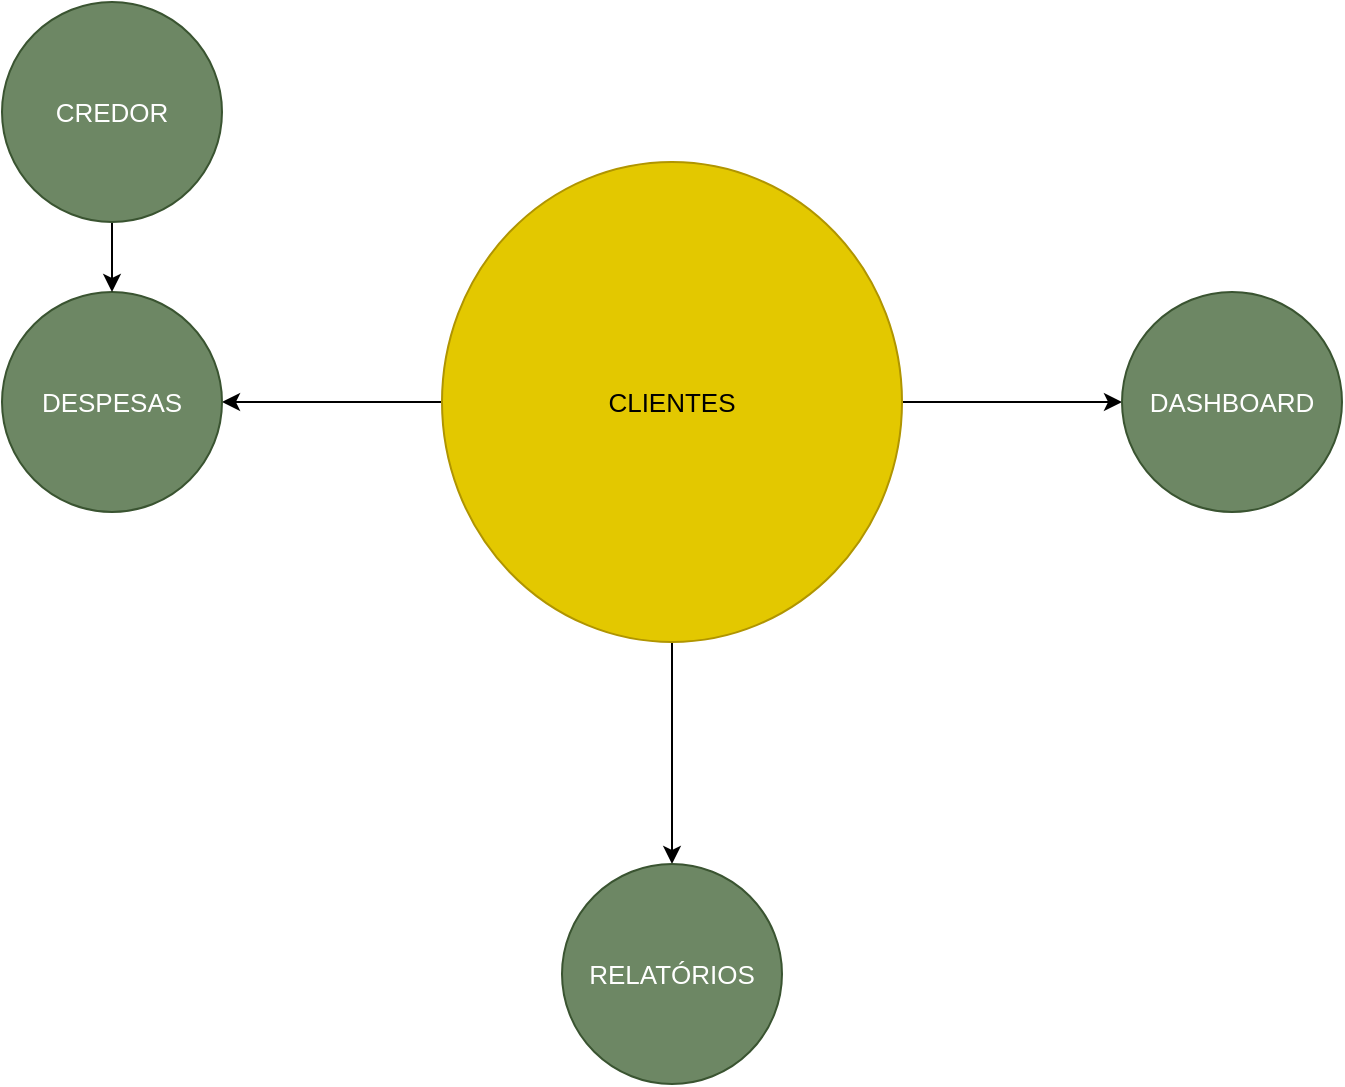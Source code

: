 <mxfile>
    <diagram name="MVP" id="hhVdmG7qp3-gSnd729h2">
        <mxGraphModel dx="2555" dy="792" grid="1" gridSize="10" guides="1" tooltips="1" connect="1" arrows="1" fold="1" page="1" pageScale="1" pageWidth="1169" pageHeight="827" math="0" shadow="0">
            <root>
                <mxCell id="iS8EpkCe7OQIAsiuieth-0"/>
                <mxCell id="iS8EpkCe7OQIAsiuieth-1" parent="iS8EpkCe7OQIAsiuieth-0"/>
                <mxCell id="uiXyijxEQFmW8_uioSfv-3" value="" style="edgeStyle=none;html=1;fontSize=13;fontColor=#FFFFFF;" parent="iS8EpkCe7OQIAsiuieth-1" source="uiXyijxEQFmW8_uioSfv-1" target="uiXyijxEQFmW8_uioSfv-2" edge="1">
                    <mxGeometry relative="1" as="geometry"/>
                </mxCell>
                <mxCell id="uiXyijxEQFmW8_uioSfv-7" style="edgeStyle=none;html=1;fontSize=13;fontColor=#FFFFFF;" parent="iS8EpkCe7OQIAsiuieth-1" source="uiXyijxEQFmW8_uioSfv-1" target="uiXyijxEQFmW8_uioSfv-5" edge="1">
                    <mxGeometry relative="1" as="geometry"/>
                </mxCell>
                <mxCell id="uiXyijxEQFmW8_uioSfv-8" style="edgeStyle=none;html=1;fontSize=13;fontColor=#FFFFFF;" parent="iS8EpkCe7OQIAsiuieth-1" source="uiXyijxEQFmW8_uioSfv-1" target="uiXyijxEQFmW8_uioSfv-6" edge="1">
                    <mxGeometry relative="1" as="geometry"/>
                </mxCell>
                <mxCell id="uiXyijxEQFmW8_uioSfv-1" value="CLIENTES" style="ellipse;whiteSpace=wrap;html=1;labelBackgroundColor=none;fontSize=13;fontColor=#000000;fillColor=#e3c800;strokeColor=#B09500;" parent="iS8EpkCe7OQIAsiuieth-1" vertex="1">
                    <mxGeometry x="-680" y="170" width="230" height="240" as="geometry"/>
                </mxCell>
                <mxCell id="uiXyijxEQFmW8_uioSfv-2" value="DESPESAS" style="ellipse;whiteSpace=wrap;html=1;fontSize=13;fillColor=#6d8764;strokeColor=#3A5431;fontColor=#ffffff;labelBackgroundColor=none;" parent="iS8EpkCe7OQIAsiuieth-1" vertex="1">
                    <mxGeometry x="-900" y="235" width="110" height="110" as="geometry"/>
                </mxCell>
                <mxCell id="uiXyijxEQFmW8_uioSfv-5" value="RELATÓRIOS" style="ellipse;whiteSpace=wrap;html=1;fontSize=13;fillColor=#6d8764;strokeColor=#3A5431;fontColor=#ffffff;labelBackgroundColor=none;" parent="iS8EpkCe7OQIAsiuieth-1" vertex="1">
                    <mxGeometry x="-620" y="521" width="110" height="110" as="geometry"/>
                </mxCell>
                <mxCell id="uiXyijxEQFmW8_uioSfv-6" value="DASHBOARD" style="ellipse;whiteSpace=wrap;html=1;fontSize=13;fillColor=#6d8764;strokeColor=#3A5431;fontColor=#ffffff;labelBackgroundColor=none;" parent="iS8EpkCe7OQIAsiuieth-1" vertex="1">
                    <mxGeometry x="-340" y="235" width="110" height="110" as="geometry"/>
                </mxCell>
                <mxCell id="2wQi7yKof2jVpvxt2dDd-2" style="edgeStyle=none;html=1;" edge="1" parent="iS8EpkCe7OQIAsiuieth-1" source="2wQi7yKof2jVpvxt2dDd-0" target="uiXyijxEQFmW8_uioSfv-2">
                    <mxGeometry relative="1" as="geometry"/>
                </mxCell>
                <mxCell id="2wQi7yKof2jVpvxt2dDd-0" value="CREDOR" style="ellipse;whiteSpace=wrap;html=1;fontSize=13;fillColor=#6d8764;strokeColor=#3A5431;fontColor=#ffffff;labelBackgroundColor=none;" vertex="1" parent="iS8EpkCe7OQIAsiuieth-1">
                    <mxGeometry x="-900" y="90" width="110" height="110" as="geometry"/>
                </mxCell>
            </root>
        </mxGraphModel>
    </diagram>
    <diagram id="m8KbccVwNlPYS12_Y0ul" name="GERAL">
        <mxGraphModel dx="2555" dy="792" grid="1" gridSize="10" guides="1" tooltips="1" connect="1" arrows="1" fold="1" page="1" pageScale="1" pageWidth="1169" pageHeight="827" math="0" shadow="0">
            <root>
                <mxCell id="0"/>
                <mxCell id="1" parent="0"/>
                <mxCell id="35" style="edgeStyle=none;html=1;" parent="1" source="19" target="21" edge="1">
                    <mxGeometry relative="1" as="geometry"/>
                </mxCell>
                <mxCell id="3HYYnUChuafPypSdd81E-50" style="edgeStyle=none;html=1;" parent="1" source="19" target="3HYYnUChuafPypSdd81E-49" edge="1">
                    <mxGeometry relative="1" as="geometry"/>
                </mxCell>
                <mxCell id="3HYYnUChuafPypSdd81E-51" style="edgeStyle=none;html=1;entryX=0.125;entryY=1;entryDx=0;entryDy=0;entryPerimeter=0;" parent="1" source="19" target="3HYYnUChuafPypSdd81E-49" edge="1">
                    <mxGeometry relative="1" as="geometry"/>
                </mxCell>
                <mxCell id="3HYYnUChuafPypSdd81E-52" style="edgeStyle=none;html=1;entryX=0.877;entryY=0.987;entryDx=0;entryDy=0;entryPerimeter=0;" parent="1" source="19" target="3HYYnUChuafPypSdd81E-49" edge="1">
                    <mxGeometry relative="1" as="geometry"/>
                </mxCell>
                <mxCell id="19" value="CLIENTES" style="rounded=0;whiteSpace=wrap;html=1;fillColor=#60a917;fontColor=#ffffff;strokeColor=#2D7600;" parent="1" vertex="1">
                    <mxGeometry x="-1010" y="194" width="120" height="60" as="geometry"/>
                </mxCell>
                <mxCell id="zc49DEDfpydwbZF_Wj0T-52" style="edgeStyle=none;html=1;" parent="1" source="20" target="zc49DEDfpydwbZF_Wj0T-49" edge="1">
                    <mxGeometry relative="1" as="geometry"/>
                </mxCell>
                <mxCell id="20" value="DESPESAS" style="rounded=0;whiteSpace=wrap;html=1;fillColor=#0050ef;fontColor=#ffffff;strokeColor=#001DBC;" parent="1" vertex="1">
                    <mxGeometry x="-600" y="328" width="120" height="60" as="geometry"/>
                </mxCell>
                <mxCell id="26" style="edgeStyle=none;html=1;startArrow=none;" parent="1" source="37" target="20" edge="1">
                    <mxGeometry relative="1" as="geometry">
                        <mxPoint x="-800" y="484" as="targetPoint"/>
                    </mxGeometry>
                </mxCell>
                <mxCell id="21" value="SIMULAÇÃO DE FINANCIAMENTO" style="rounded=0;whiteSpace=wrap;html=1;fillColor=#6d8764;fontColor=#ffffff;strokeColor=#3A5431;" parent="1" vertex="1">
                    <mxGeometry x="-1010" y="328" width="120" height="60" as="geometry"/>
                </mxCell>
                <mxCell id="38" value="" style="edgeStyle=none;html=1;endArrow=none;" parent="1" source="21" target="37" edge="1">
                    <mxGeometry relative="1" as="geometry">
                        <mxPoint x="-890" y="358.878" as="sourcePoint"/>
                        <mxPoint x="-600" y="363.122" as="targetPoint"/>
                    </mxGeometry>
                </mxCell>
                <mxCell id="37" value="TRANSFORMAR ESSA SIMULAÇÃO EM LANÇAMENTOS" style="rhombus;whiteSpace=wrap;html=1;fillColor=#6a00ff;fontColor=#ffffff;strokeColor=#3700CC;" parent="1" vertex="1">
                    <mxGeometry x="-820" y="288" width="140" height="140" as="geometry"/>
                </mxCell>
                <mxCell id="42" style="edgeStyle=none;html=1;" parent="1" source="39" target="20" edge="1">
                    <mxGeometry relative="1" as="geometry"/>
                </mxCell>
                <mxCell id="46" style="edgeStyle=none;html=1;exitX=1;exitY=0.5;exitDx=0;exitDy=0;entryX=0;entryY=0.5;entryDx=0;entryDy=0;" parent="1" source="39" target="44" edge="1">
                    <mxGeometry relative="1" as="geometry"/>
                </mxCell>
                <mxCell id="39" value="TABELA EVENTOS FINANCEIROS" style="rounded=0;whiteSpace=wrap;html=1;fillColor=#a20025;fontColor=#ffffff;strokeColor=#6F0000;" parent="1" vertex="1">
                    <mxGeometry x="-600" y="520" width="120" height="60" as="geometry"/>
                </mxCell>
                <mxCell id="47" style="edgeStyle=none;html=1;exitX=1;exitY=0.75;exitDx=0;exitDy=0;" parent="1" source="39" target="45" edge="1">
                    <mxGeometry relative="1" as="geometry">
                        <mxPoint x="-480" y="604" as="sourcePoint"/>
                    </mxGeometry>
                </mxCell>
                <mxCell id="44" value="RELATÓRIOS" style="rounded=0;whiteSpace=wrap;html=1;fillColor=#fa6800;fontColor=#000000;strokeColor=#C73500;" parent="1" vertex="1">
                    <mxGeometry x="-420" y="474" width="120" height="60" as="geometry"/>
                </mxCell>
                <mxCell id="45" value="EXPORTAÇÃO" style="rounded=0;whiteSpace=wrap;html=1;fillColor=#fa6800;fontColor=#000000;strokeColor=#C73500;" parent="1" vertex="1">
                    <mxGeometry x="-420" y="604" width="120" height="60" as="geometry"/>
                </mxCell>
                <mxCell id="48" value="Estas modalidades de parcelamento surgem uma nova de tempos em tempos, são os famosos planos refis" style="text;html=1;strokeColor=none;fillColor=none;align=left;verticalAlign=middle;whiteSpace=wrap;rounded=0;" parent="1" vertex="1">
                    <mxGeometry x="-260" y="270" width="210" height="55" as="geometry"/>
                </mxCell>
                <mxCell id="49" value="&lt;span style=&quot;text-align: left;&quot;&gt;FORMAS DE PARCELAMENTO&lt;/span&gt;&lt;br style=&quot;text-align: left;&quot;&gt;&lt;span style=&quot;text-align: left;&quot;&gt;(MODELO CONVENCIONAL E HELP)&lt;/span&gt;" style="rounded=0;whiteSpace=wrap;html=1;fillColor=#0050ef;fontColor=#ffffff;strokeColor=#001DBC;" parent="1" vertex="1">
                    <mxGeometry x="-260" y="330" width="190" height="60" as="geometry"/>
                </mxCell>
                <mxCell id="3HYYnUChuafPypSdd81E-49" value="CONTAS CORRENTES" style="rounded=0;whiteSpace=wrap;html=1;fillColor=#d80073;fontColor=#ffffff;strokeColor=#A50040;" parent="1" vertex="1">
                    <mxGeometry x="-1010" y="90" width="120" height="60" as="geometry"/>
                </mxCell>
                <mxCell id="zc49DEDfpydwbZF_Wj0T-50" style="edgeStyle=none;html=1;" parent="1" source="zc49DEDfpydwbZF_Wj0T-49" target="49" edge="1">
                    <mxGeometry relative="1" as="geometry"/>
                </mxCell>
                <mxCell id="zc49DEDfpydwbZF_Wj0T-49" value="DESPESAS&lt;br&gt;PARCELAS" style="rounded=0;whiteSpace=wrap;html=1;fillColor=#1ba1e2;fontColor=#ffffff;strokeColor=#006EAF;" parent="1" vertex="1">
                    <mxGeometry x="-420" y="328" width="120" height="60" as="geometry"/>
                </mxCell>
            </root>
        </mxGraphModel>
    </diagram>
    <diagram id="NDEGvY9XfKFNd4K21x4O" name="SISTEMA DE AMORTIZAÇÃO">
        <mxGraphModel dx="1386" dy="792" grid="1" gridSize="10" guides="1" tooltips="1" connect="1" arrows="1" fold="1" page="1" pageScale="1" pageWidth="1169" pageHeight="827" math="0" shadow="0">
            <root>
                <mxCell id="EwVxq-ZTSb2x7PLmQgKl-0"/>
                <mxCell id="EwVxq-ZTSb2x7PLmQgKl-1" parent="EwVxq-ZTSb2x7PLmQgKl-0"/>
                <mxCell id="IpnKzhqXoF9QigHe_is3-10" value="" style="edgeStyle=none;html=1;fontSize=19;fontColor=#FFFFFF;" parent="EwVxq-ZTSb2x7PLmQgKl-1" source="IpnKzhqXoF9QigHe_is3-8" target="IpnKzhqXoF9QigHe_is3-9" edge="1">
                    <mxGeometry relative="1" as="geometry"/>
                </mxCell>
                <mxCell id="IpnKzhqXoF9QigHe_is3-12" style="edgeStyle=none;html=1;fontSize=13;fontColor=#FFFFFF;" parent="EwVxq-ZTSb2x7PLmQgKl-1" source="IpnKzhqXoF9QigHe_is3-8" target="IpnKzhqXoF9QigHe_is3-11" edge="1">
                    <mxGeometry relative="1" as="geometry"/>
                </mxCell>
                <mxCell id="IpnKzhqXoF9QigHe_is3-14" style="edgeStyle=none;html=1;fontSize=13;fontColor=#FFFFFF;" parent="EwVxq-ZTSb2x7PLmQgKl-1" source="IpnKzhqXoF9QigHe_is3-8" target="IpnKzhqXoF9QigHe_is3-13" edge="1">
                    <mxGeometry relative="1" as="geometry"/>
                </mxCell>
                <mxCell id="IpnKzhqXoF9QigHe_is3-17" style="edgeStyle=none;html=1;fontSize=13;fontColor=#FFFFFF;" parent="EwVxq-ZTSb2x7PLmQgKl-1" source="IpnKzhqXoF9QigHe_is3-8" target="IpnKzhqXoF9QigHe_is3-16" edge="1">
                    <mxGeometry relative="1" as="geometry"/>
                </mxCell>
                <mxCell id="IpnKzhqXoF9QigHe_is3-18" style="edgeStyle=none;html=1;fontSize=13;fontColor=#FFFFFF;" parent="EwVxq-ZTSb2x7PLmQgKl-1" source="IpnKzhqXoF9QigHe_is3-8" target="IpnKzhqXoF9QigHe_is3-15" edge="1">
                    <mxGeometry relative="1" as="geometry"/>
                </mxCell>
                <mxCell id="IpnKzhqXoF9QigHe_is3-20" style="edgeStyle=none;html=1;fontSize=13;fontColor=#FFFFFF;" parent="EwVxq-ZTSb2x7PLmQgKl-1" source="IpnKzhqXoF9QigHe_is3-8" target="IpnKzhqXoF9QigHe_is3-19" edge="1">
                    <mxGeometry relative="1" as="geometry"/>
                </mxCell>
                <mxCell id="IpnKzhqXoF9QigHe_is3-22" style="edgeStyle=none;html=1;fontSize=13;fontColor=#FFFFFF;" parent="EwVxq-ZTSb2x7PLmQgKl-1" source="IpnKzhqXoF9QigHe_is3-8" target="IpnKzhqXoF9QigHe_is3-21" edge="1">
                    <mxGeometry relative="1" as="geometry"/>
                </mxCell>
                <mxCell id="IpnKzhqXoF9QigHe_is3-8" value="SISTEMAS DE AMORTIZAÇÃO" style="ellipse;whiteSpace=wrap;html=1;labelBackgroundColor=none;fontSize=19;fontColor=#FFFFFF;fillColor=#fa6800;strokeColor=#C73500;fontStyle=0" parent="EwVxq-ZTSb2x7PLmQgKl-1" vertex="1">
                    <mxGeometry x="450" y="169" width="250" height="250" as="geometry"/>
                </mxCell>
                <mxCell id="IpnKzhqXoF9QigHe_is3-9" value="SISTEMA PRICE" style="ellipse;whiteSpace=wrap;html=1;fontSize=13;fillColor=#e3c800;strokeColor=#B09500;fontColor=#000000;labelBackgroundColor=none;fontStyle=0;" parent="EwVxq-ZTSb2x7PLmQgKl-1" vertex="1">
                    <mxGeometry x="250" y="383" width="110" height="110" as="geometry"/>
                </mxCell>
                <mxCell id="IpnKzhqXoF9QigHe_is3-11" value="SISTEMA DE AMORIZAÇÃO CONSTANTE" style="ellipse;whiteSpace=wrap;html=1;fontSize=13;fillColor=#e3c800;strokeColor=#B09500;fontColor=#000000;labelBackgroundColor=none;fontStyle=0;" parent="EwVxq-ZTSb2x7PLmQgKl-1" vertex="1">
                    <mxGeometry x="220" y="234" width="120" height="120" as="geometry"/>
                </mxCell>
                <mxCell id="IpnKzhqXoF9QigHe_is3-13" value="SISTEMA DE AMORIZAÇÃO MISTO" style="ellipse;whiteSpace=wrap;html=1;fontSize=13;fillColor=#e3c800;strokeColor=#B09500;fontColor=#000000;labelBackgroundColor=none;fontStyle=0;" parent="EwVxq-ZTSb2x7PLmQgKl-1" vertex="1">
                    <mxGeometry x="350" y="509" width="120" height="120" as="geometry"/>
                </mxCell>
                <mxCell id="IpnKzhqXoF9QigHe_is3-15" value="SISTEMA AMERICANO DE AMORTIZAÇÃO" style="ellipse;whiteSpace=wrap;html=1;fontSize=13;fillColor=#e3c800;strokeColor=#B09500;fontColor=#000000;labelBackgroundColor=none;fontStyle=0;" parent="EwVxq-ZTSb2x7PLmQgKl-1" vertex="1">
                    <mxGeometry x="520" y="549" width="110" height="110" as="geometry"/>
                </mxCell>
                <mxCell id="IpnKzhqXoF9QigHe_is3-16" value="SISTEMA ALEMÃO DE AMORTIZAÇÃO" style="ellipse;whiteSpace=wrap;html=1;fontSize=13;fillColor=#e3c800;strokeColor=#B09500;fontColor=#000000;labelBackgroundColor=none;fontStyle=0;" parent="EwVxq-ZTSb2x7PLmQgKl-1" vertex="1">
                    <mxGeometry x="680" y="509" width="110" height="110" as="geometry"/>
                </mxCell>
                <mxCell id="IpnKzhqXoF9QigHe_is3-19" value="SISTEMA DE PAGAMENTO VARIÁVEL" style="ellipse;whiteSpace=wrap;html=1;fontSize=13;fillColor=#e3c800;strokeColor=#B09500;fontColor=#000000;labelBackgroundColor=none;fontStyle=0;" parent="EwVxq-ZTSb2x7PLmQgKl-1" vertex="1">
                    <mxGeometry x="760" y="379" width="110" height="110" as="geometry"/>
                </mxCell>
                <mxCell id="IpnKzhqXoF9QigHe_is3-21" value="SISTEMA DE PAGAMENTO ÚNICO" style="ellipse;whiteSpace=wrap;html=1;fontSize=13;fillColor=#e3c800;strokeColor=#B09500;fontColor=#000000;labelBackgroundColor=none;fontStyle=0;" parent="EwVxq-ZTSb2x7PLmQgKl-1" vertex="1">
                    <mxGeometry x="810" y="239" width="110" height="110" as="geometry"/>
                </mxCell>
            </root>
        </mxGraphModel>
    </diagram>
</mxfile>